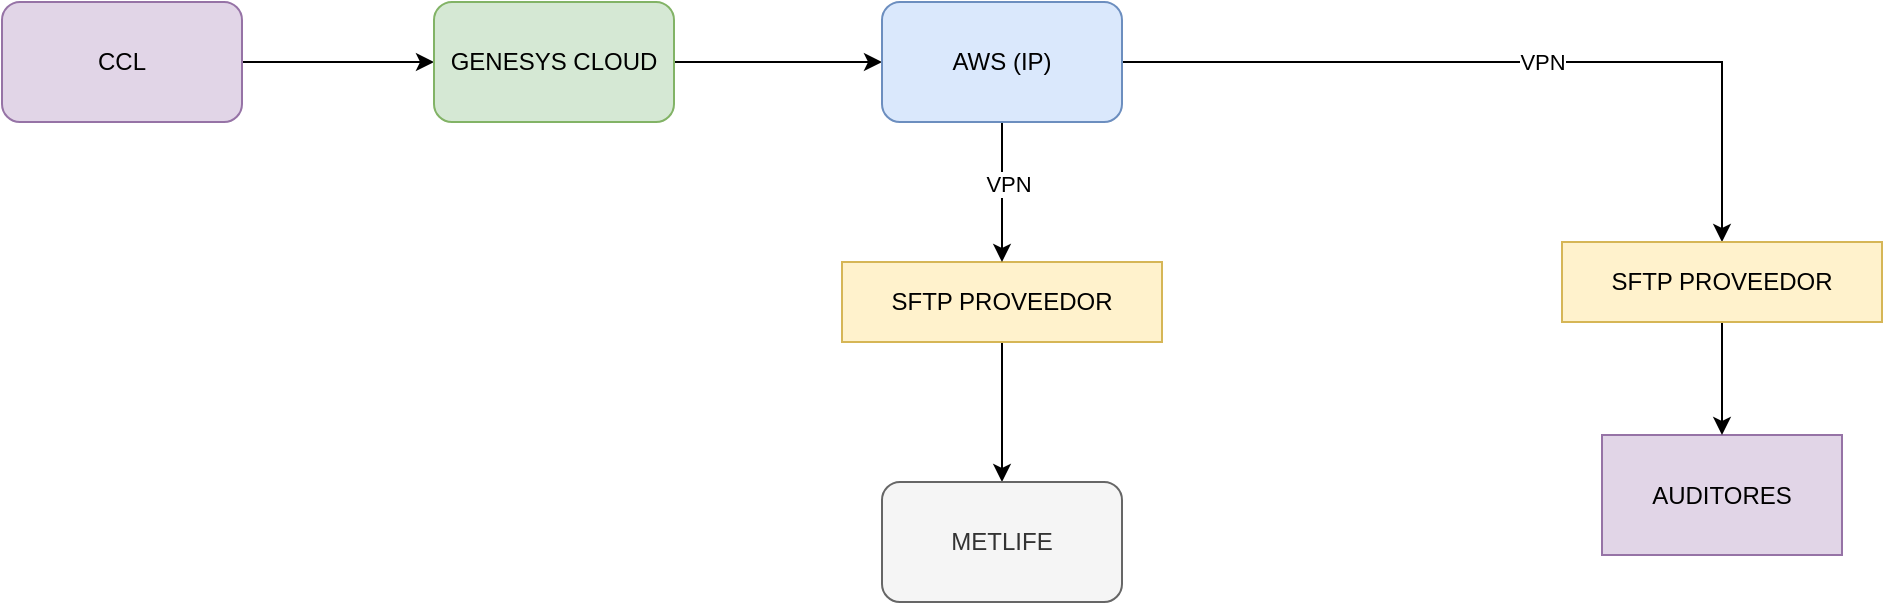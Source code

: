 <mxfile version="21.6.7" type="github">
  <diagram name="Página-1" id="vCYD3Iz1xh7akx7PacE3">
    <mxGraphModel dx="1232" dy="1108" grid="1" gridSize="10" guides="1" tooltips="1" connect="1" arrows="1" fold="1" page="1" pageScale="1" pageWidth="1169" pageHeight="827" math="0" shadow="0">
      <root>
        <mxCell id="0" />
        <mxCell id="1" parent="0" />
        <mxCell id="lpoePymvU6pCeKNDyi6Q-10" style="edgeStyle=orthogonalEdgeStyle;rounded=0;orthogonalLoop=1;jettySize=auto;html=1;" parent="1" source="lpoePymvU6pCeKNDyi6Q-1" target="lpoePymvU6pCeKNDyi6Q-2" edge="1">
          <mxGeometry relative="1" as="geometry" />
        </mxCell>
        <mxCell id="lpoePymvU6pCeKNDyi6Q-1" value="SFTP PROVEEDOR" style="rounded=0;whiteSpace=wrap;html=1;fillColor=#fff2cc;strokeColor=#d6b656;gradientColor=none;" parent="1" vertex="1">
          <mxGeometry x="600" y="340" width="160" height="40" as="geometry" />
        </mxCell>
        <mxCell id="lpoePymvU6pCeKNDyi6Q-2" value="METLIFE" style="rounded=1;whiteSpace=wrap;html=1;fillColor=#f5f5f5;fontColor=#333333;strokeColor=#666666;" parent="1" vertex="1">
          <mxGeometry x="620" y="450" width="120" height="60" as="geometry" />
        </mxCell>
        <mxCell id="lpoePymvU6pCeKNDyi6Q-6" style="edgeStyle=orthogonalEdgeStyle;rounded=0;orthogonalLoop=1;jettySize=auto;html=1;" parent="1" source="lpoePymvU6pCeKNDyi6Q-4" target="lpoePymvU6pCeKNDyi6Q-5" edge="1">
          <mxGeometry relative="1" as="geometry" />
        </mxCell>
        <mxCell id="lpoePymvU6pCeKNDyi6Q-4" value="CCL" style="rounded=1;whiteSpace=wrap;html=1;fillColor=#e1d5e7;strokeColor=#9673a6;" parent="1" vertex="1">
          <mxGeometry x="180" y="210" width="120" height="60" as="geometry" />
        </mxCell>
        <mxCell id="lpoePymvU6pCeKNDyi6Q-8" value="" style="edgeStyle=orthogonalEdgeStyle;rounded=0;orthogonalLoop=1;jettySize=auto;html=1;" parent="1" source="lpoePymvU6pCeKNDyi6Q-5" target="lpoePymvU6pCeKNDyi6Q-7" edge="1">
          <mxGeometry relative="1" as="geometry" />
        </mxCell>
        <mxCell id="lpoePymvU6pCeKNDyi6Q-5" value="GENESYS CLOUD" style="rounded=1;whiteSpace=wrap;html=1;fillColor=#d5e8d4;strokeColor=#82b366;" parent="1" vertex="1">
          <mxGeometry x="396" y="210" width="120" height="60" as="geometry" />
        </mxCell>
        <mxCell id="lpoePymvU6pCeKNDyi6Q-9" style="edgeStyle=orthogonalEdgeStyle;rounded=0;orthogonalLoop=1;jettySize=auto;html=1;entryX=0.5;entryY=0;entryDx=0;entryDy=0;" parent="1" source="lpoePymvU6pCeKNDyi6Q-7" target="lpoePymvU6pCeKNDyi6Q-1" edge="1">
          <mxGeometry relative="1" as="geometry">
            <mxPoint x="680" y="250" as="targetPoint" />
          </mxGeometry>
        </mxCell>
        <mxCell id="iH8cgqRFKl68tPk1xkqQ-5" value="VPN" style="edgeLabel;html=1;align=center;verticalAlign=middle;resizable=0;points=[];" vertex="1" connectable="0" parent="lpoePymvU6pCeKNDyi6Q-9">
          <mxGeometry x="-0.114" y="3" relative="1" as="geometry">
            <mxPoint as="offset" />
          </mxGeometry>
        </mxCell>
        <mxCell id="iH8cgqRFKl68tPk1xkqQ-3" style="edgeStyle=orthogonalEdgeStyle;rounded=0;orthogonalLoop=1;jettySize=auto;html=1;entryX=0.5;entryY=0;entryDx=0;entryDy=0;" edge="1" parent="1" source="lpoePymvU6pCeKNDyi6Q-7" target="iH8cgqRFKl68tPk1xkqQ-1">
          <mxGeometry relative="1" as="geometry" />
        </mxCell>
        <mxCell id="iH8cgqRFKl68tPk1xkqQ-4" value="VPN" style="edgeLabel;html=1;align=center;verticalAlign=middle;resizable=0;points=[];" vertex="1" connectable="0" parent="iH8cgqRFKl68tPk1xkqQ-3">
          <mxGeometry x="0.077" relative="1" as="geometry">
            <mxPoint as="offset" />
          </mxGeometry>
        </mxCell>
        <mxCell id="lpoePymvU6pCeKNDyi6Q-7" value="AWS (IP)" style="rounded=1;whiteSpace=wrap;html=1;fillColor=#dae8fc;strokeColor=#6c8ebf;" parent="1" vertex="1">
          <mxGeometry x="620" y="210" width="120" height="60" as="geometry" />
        </mxCell>
        <mxCell id="lpoePymvU6pCeKNDyi6Q-12" value="AUDITORES" style="rounded=0;whiteSpace=wrap;html=1;fillColor=#e1d5e7;strokeColor=#9673a6;" parent="1" vertex="1">
          <mxGeometry x="980" y="426.5" width="120" height="60" as="geometry" />
        </mxCell>
        <mxCell id="iH8cgqRFKl68tPk1xkqQ-2" style="edgeStyle=orthogonalEdgeStyle;rounded=0;orthogonalLoop=1;jettySize=auto;html=1;" edge="1" parent="1" source="iH8cgqRFKl68tPk1xkqQ-1" target="lpoePymvU6pCeKNDyi6Q-12">
          <mxGeometry relative="1" as="geometry" />
        </mxCell>
        <mxCell id="iH8cgqRFKl68tPk1xkqQ-1" value="SFTP PROVEEDOR" style="rounded=0;whiteSpace=wrap;html=1;fillColor=#fff2cc;strokeColor=#d6b656;gradientColor=none;" vertex="1" parent="1">
          <mxGeometry x="960" y="330" width="160" height="40" as="geometry" />
        </mxCell>
      </root>
    </mxGraphModel>
  </diagram>
</mxfile>
